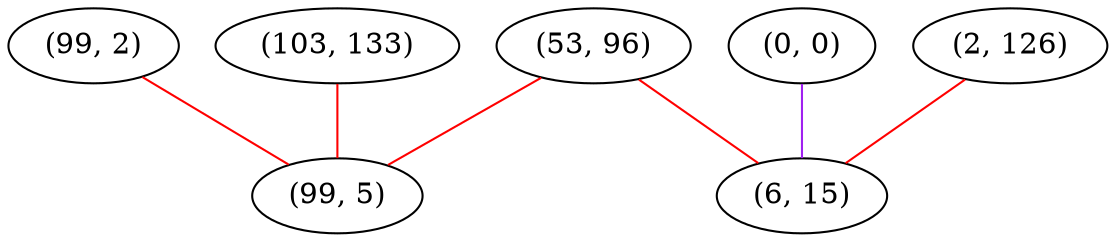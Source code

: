 graph "" {
"(99, 2)";
"(0, 0)";
"(53, 96)";
"(2, 126)";
"(103, 133)";
"(6, 15)";
"(99, 5)";
"(99, 2)" -- "(99, 5)"  [color=red, key=0, weight=1];
"(0, 0)" -- "(6, 15)"  [color=purple, key=0, weight=4];
"(53, 96)" -- "(6, 15)"  [color=red, key=0, weight=1];
"(53, 96)" -- "(99, 5)"  [color=red, key=0, weight=1];
"(2, 126)" -- "(6, 15)"  [color=red, key=0, weight=1];
"(103, 133)" -- "(99, 5)"  [color=red, key=0, weight=1];
}

